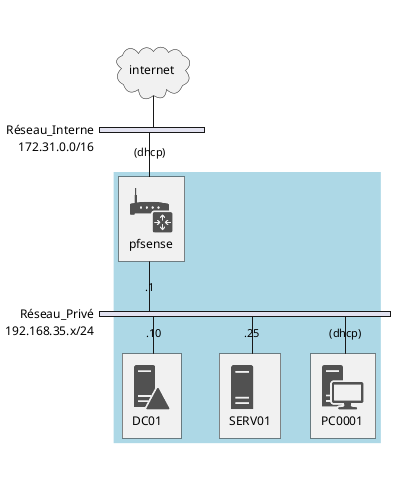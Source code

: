 @startuml
!include <office/Servers/server_generic>
!include <office/Devices/router>
!include <office/Devices/workstation>
!include <office/Servers/domain_controller>


nwdiag {
    internet [description = "internet", shape = cloud];

    network Réseau_Interne {
        address = "172.31.0.0/16"
        pfsense [address = "(dhcp)", description = "<$router>\npfsense"]
        internet
    }
    network Réseau_Privé {
        address = "192.168.35.x/24";
        pfsense  [address = ".1" ];
        dc01     [address = ".10", description = "<$domain_controller>\nDC01"];
        server01 [address = ".25", description = "<$server_generic>\nSERV01"];
        pc0001   [address = "(dhcp)", description = "<$workstation>\nPC0001"];
    }
    group {
        color = "lightblue";
        pfsense
        dc01
        server01
        pc0001
    }
}
@enduml